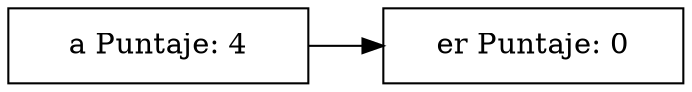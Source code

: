 digraph G{ 
rankdir=LR 
node[ shape = box] 
0[label = "a Puntaje: 4" width=2.0 ]; 
1[label = "er Puntaje: 0" width=2.0 ]; 
0 -> 1 
}